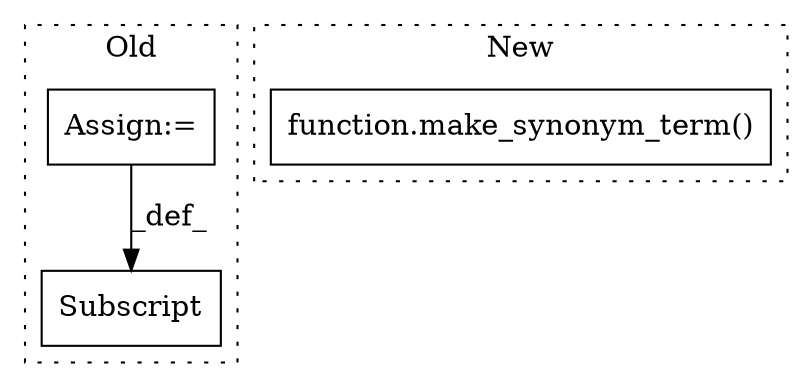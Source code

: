 digraph G {
subgraph cluster0 {
1 [label="Subscript" a="63" s="4474,0" l="30,0" shape="box"];
3 [label="Assign:=" a="68" s="4504" l="3" shape="box"];
label = "Old";
style="dotted";
}
subgraph cluster1 {
2 [label="function.make_synonym_term()" a="75" s="6247,6289" l="18,1" shape="box"];
label = "New";
style="dotted";
}
3 -> 1 [label="_def_"];
}